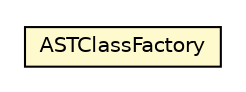 #!/usr/local/bin/dot
#
# Class diagram 
# Generated by UMLGraph version 5.1 (http://www.umlgraph.org/)
#

digraph G {
	edge [fontname="Helvetica",fontsize=10,labelfontname="Helvetica",labelfontsize=10];
	node [fontname="Helvetica",fontsize=10,shape=plaintext];
	nodesep=0.25;
	ranksep=0.5;
	// org.androidtransfuse.analysis.adapter.ASTClassFactory
	c36166 [label=<<table title="org.androidtransfuse.analysis.adapter.ASTClassFactory" border="0" cellborder="1" cellspacing="0" cellpadding="2" port="p" bgcolor="lemonChiffon" href="./ASTClassFactory.html">
		<tr><td><table border="0" cellspacing="0" cellpadding="1">
<tr><td align="center" balign="center"> ASTClassFactory </td></tr>
		</table></td></tr>
		</table>>, fontname="Helvetica", fontcolor="black", fontsize=10.0];
}

